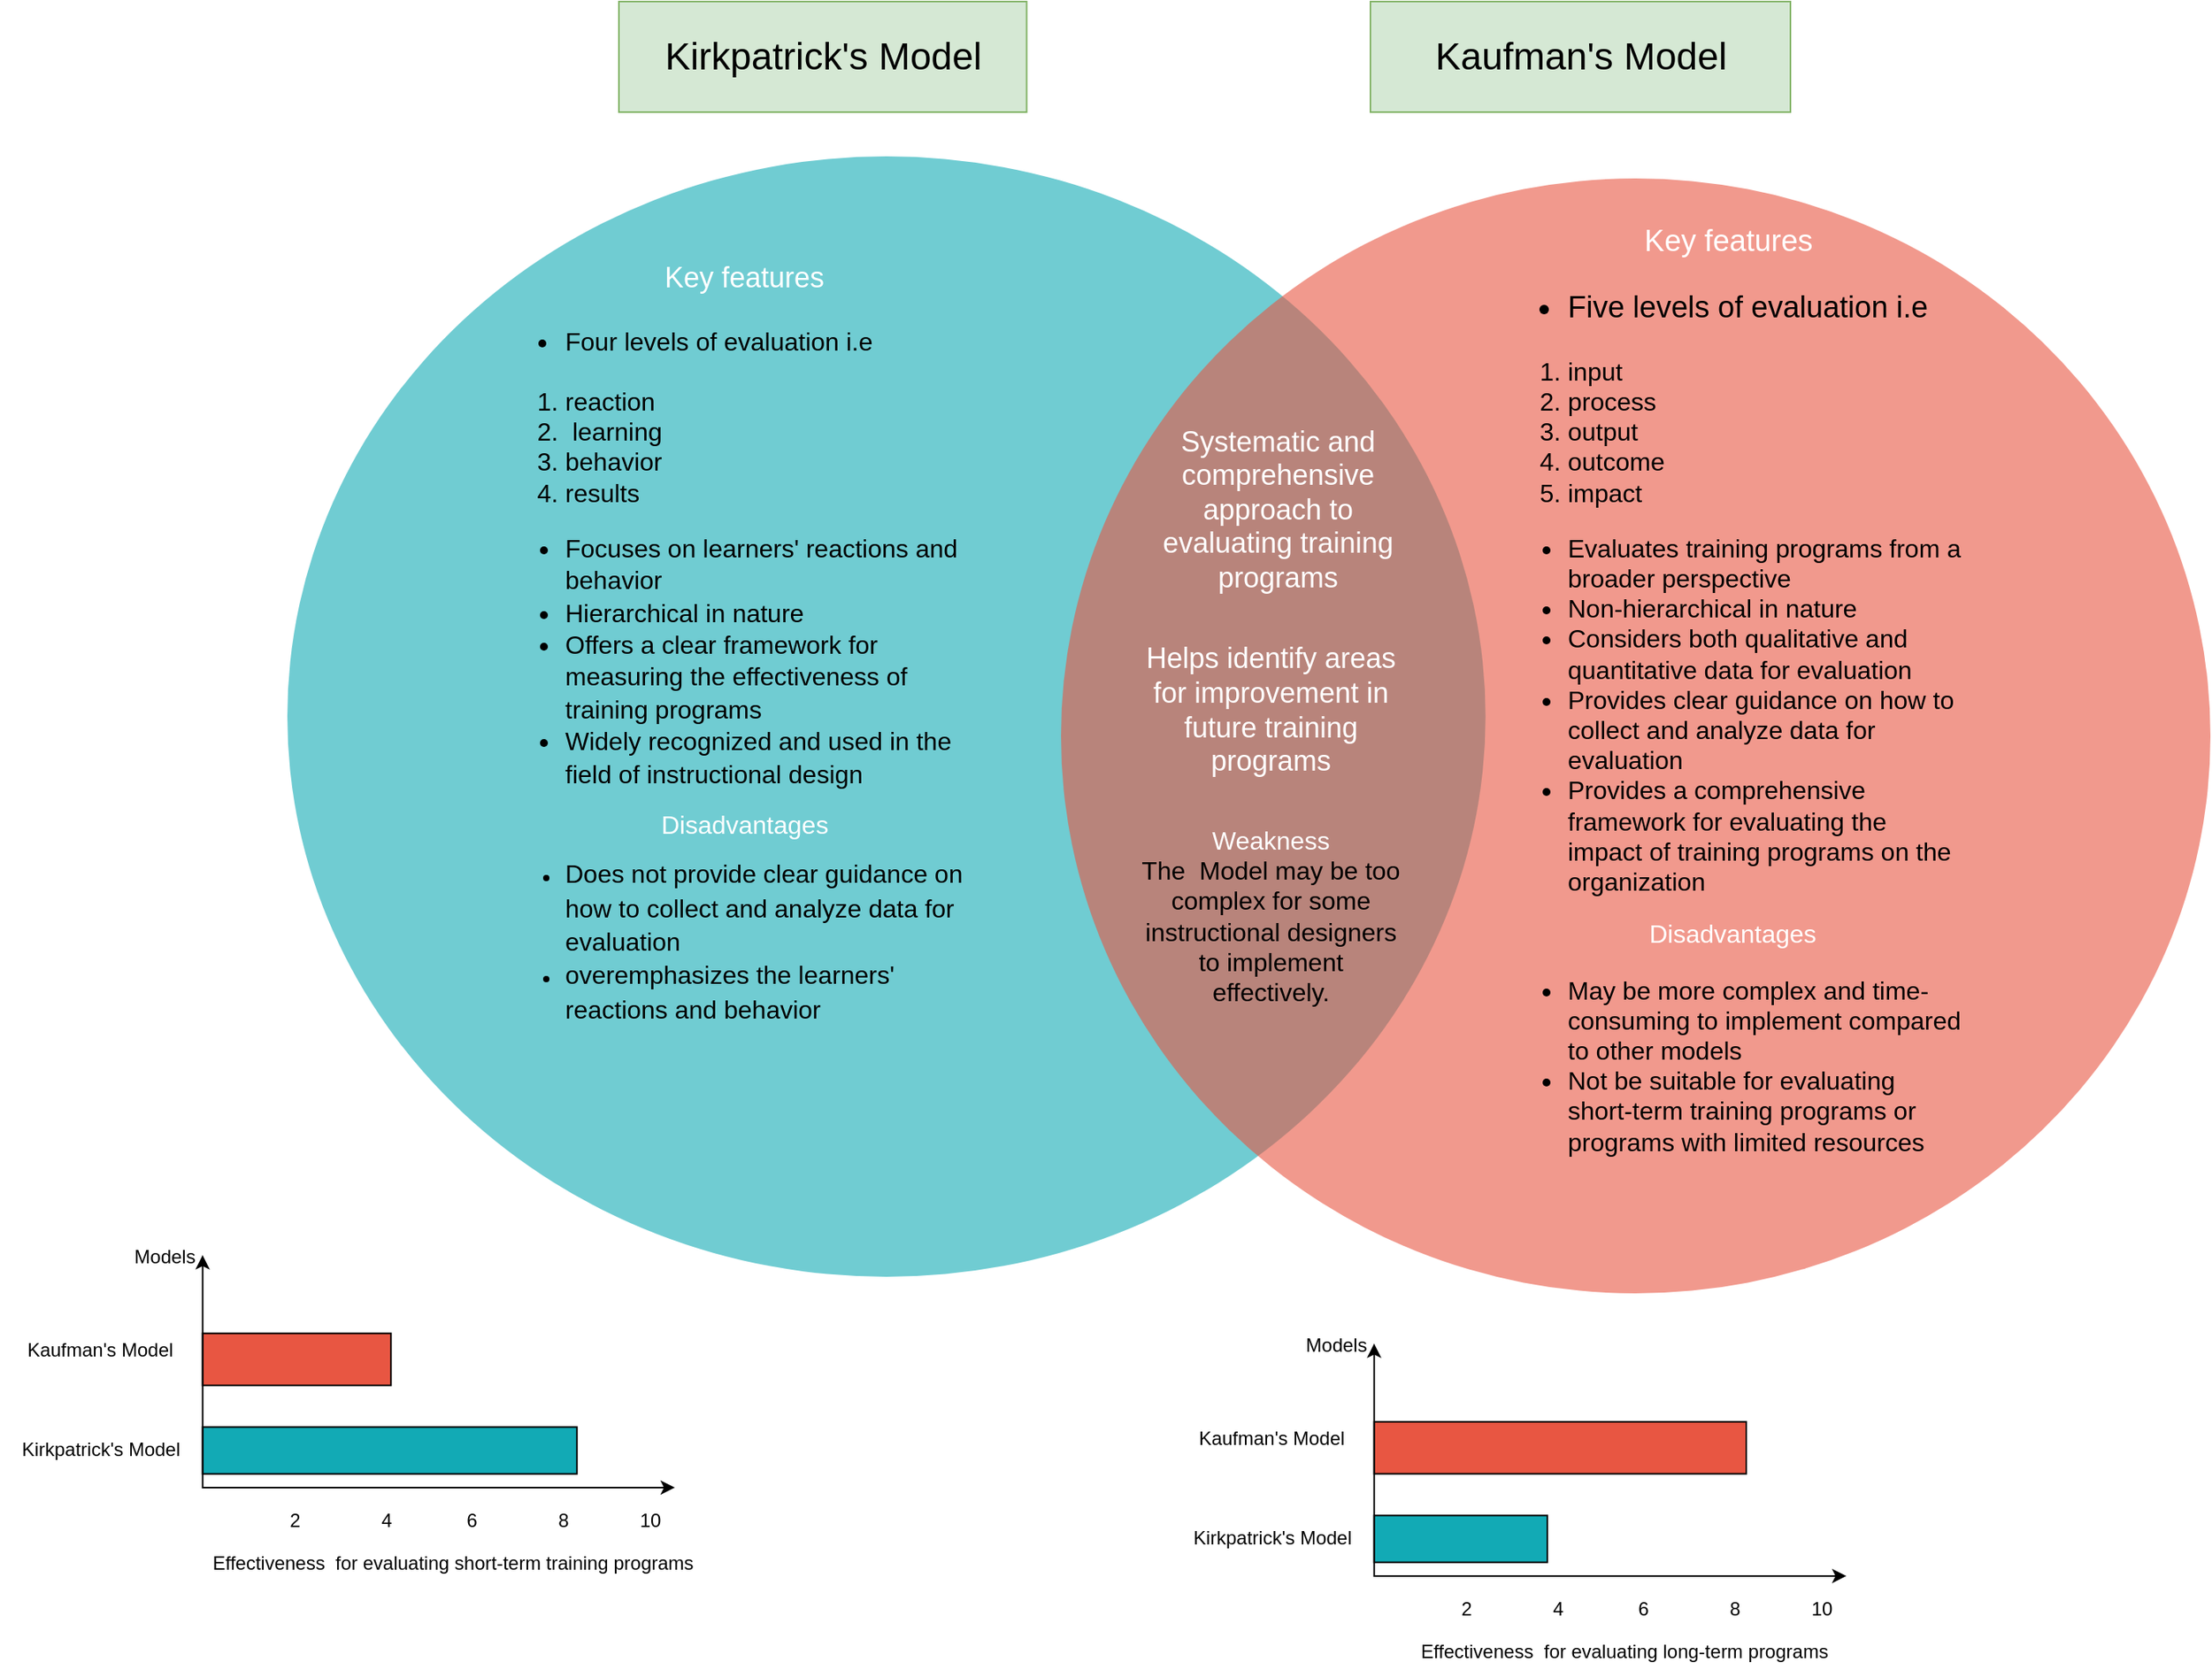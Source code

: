 <mxfile version="21.2.1" type="github">
  <diagram id="3228e29e-7158-1315-38df-8450db1d8a1d" name="Page-1">
    <mxGraphModel dx="1563" dy="1778" grid="1" gridSize="14" guides="1" tooltips="1" connect="1" arrows="1" fold="1" page="1" pageScale="1" pageWidth="1654" pageHeight="1169" background="none" math="0" shadow="0">
      <root>
        <mxCell id="0" />
        <mxCell id="1" parent="0" />
        <mxCell id="z1O3cj24Ql7O2J-AdU1y-21553" value="" style="group" vertex="1" connectable="0" parent="1">
          <mxGeometry x="196" y="-378" width="1400" height="1055.13" as="geometry" />
        </mxCell>
        <mxCell id="21532" value="" style="ellipse;fillColor=#12AAB5;opacity=60;strokeColor=none;html=1;fontColor=#FFFFFF;" parent="z1O3cj24Ql7O2J-AdU1y-21553" vertex="1">
          <mxGeometry x="182" y="98" width="758.88" height="709.5" as="geometry" />
        </mxCell>
        <mxCell id="i4v5j4wVxbiltlU2zRLH-21546" value="" style="group" parent="z1O3cj24Ql7O2J-AdU1y-21553" vertex="1" connectable="0">
          <mxGeometry x="350" y="182" width="1050" height="670" as="geometry" />
        </mxCell>
        <mxCell id="21533" value="" style="ellipse;fillColor=#e85642;opacity=60;strokeColor=none;html=1;fontColor=#FFFFFF;" parent="i4v5j4wVxbiltlU2zRLH-21546" vertex="1">
          <mxGeometry x="322" y="-70" width="728" height="706" as="geometry" />
        </mxCell>
        <mxCell id="i4v5j4wVxbiltlU2zRLH-21541" value="&lt;font style=&quot;font-size: 18px;&quot; color=&quot;#ffffff&quot;&gt;Key features&amp;nbsp;&lt;br&gt;&lt;/font&gt;&lt;div style=&quot;&quot;&gt;&lt;ul style=&quot;font-size: 18px;&quot;&gt;&lt;li style=&quot;text-align: left;&quot;&gt;&lt;span style=&quot;background-color: initial;&quot;&gt;&lt;font style=&quot;font-size: 16px;&quot;&gt;Four levels of evaluation i.e&amp;nbsp;&lt;/font&gt;&lt;/span&gt;&lt;/li&gt;&lt;/ul&gt;&lt;ol style=&quot;font-size: 16px;&quot;&gt;&lt;li style=&quot;text-align: left;&quot;&gt;&lt;span style=&quot;background-color: initial;&quot;&gt;reaction&lt;/span&gt;&lt;/li&gt;&lt;li style=&quot;text-align: left;&quot;&gt;&lt;span style=&quot;background-color: initial;&quot;&gt;&amp;nbsp;learning&lt;/span&gt;&lt;/li&gt;&lt;li style=&quot;text-align: left;&quot;&gt;behavior&lt;/li&gt;&lt;li style=&quot;text-align: left;&quot;&gt;results&lt;/li&gt;&lt;/ol&gt;&lt;ul style=&quot;line-height: 170%;&quot;&gt;&lt;li style=&quot;font-size: 16px; text-align: left;&quot;&gt;&lt;span style=&quot;background-color: initial;&quot;&gt;&lt;font style=&quot;font-size: 16px;&quot;&gt;Focuses on learners&#39; reactions and behavior&lt;/font&gt;&lt;/span&gt;&lt;/li&gt;&lt;li style=&quot;font-size: 16px; text-align: left;&quot;&gt;&lt;span style=&quot;background-color: initial;&quot;&gt;&lt;font style=&quot;font-size: 16px;&quot;&gt;Hierarchical in nature&lt;/font&gt;&lt;/span&gt;&lt;/li&gt;&lt;li style=&quot;font-size: 16px; text-align: left;&quot;&gt;&lt;span style=&quot;background-color: initial;&quot;&gt;&lt;font style=&quot;font-size: 16px;&quot;&gt;Offers a clear framework for measuring the effectiveness of training programs&lt;/font&gt;&lt;/span&gt;&lt;/li&gt;&lt;li style=&quot;font-size: 16px; text-align: left;&quot;&gt;&lt;font style=&quot;&quot;&gt;Widely recognized and used in the field of instructional design&lt;/font&gt;&lt;/li&gt;&lt;/ul&gt;&lt;font style=&quot;background-color: initial;&quot; color=&quot;#ffffff&quot;&gt;&lt;span style=&quot;font-size: 16px;&quot;&gt;Disadvantages&lt;/span&gt;&lt;/font&gt;&lt;span style=&quot;font-size: 16px; background-color: initial;&quot;&gt;&amp;nbsp;&lt;/span&gt;&lt;br&gt;&lt;ul style=&quot;line-height: 170%;&quot;&gt;&lt;/ul&gt;&lt;ul style=&quot;line-height: 170%;&quot;&gt;&lt;li style=&quot;text-align: left;&quot;&gt;&lt;span style=&quot;font-size: 16px; background-color: initial;&quot;&gt;Does not provide clear guidance on how to collect and analyze data for evaluation&lt;/span&gt;&lt;/li&gt;&lt;li style=&quot;text-align: left;&quot;&gt;&lt;span style=&quot;background-color: initial; font-size: 16px;&quot;&gt;overemphasizes the learners&#39; reactions and behavior&lt;/span&gt;&lt;/li&gt;&lt;/ul&gt;&lt;/div&gt;" style="text;strokeColor=none;align=center;fillColor=none;html=1;verticalAlign=middle;whiteSpace=wrap;rounded=0;" parent="i4v5j4wVxbiltlU2zRLH-21546" vertex="1">
          <mxGeometry x="-33" y="42" width="314" height="378" as="geometry" />
        </mxCell>
        <mxCell id="i4v5j4wVxbiltlU2zRLH-21542" value="&lt;font style=&quot;font-size: 19px;&quot; color=&quot;#ffffff&quot;&gt;Key features&amp;nbsp;&lt;br&gt;&lt;/font&gt;&lt;div style=&quot;line-height: 130%;&quot;&gt;&lt;ul style=&quot;font-size: 19px; line-height: 120%;&quot;&gt;&lt;li style=&quot;text-align: left;&quot;&gt;Five levels of evaluation i.e&amp;nbsp;&amp;nbsp;&lt;/li&gt;&lt;/ul&gt;&lt;ol style=&quot;font-size: 16px; line-height: 120%;&quot;&gt;&lt;li style=&quot;text-align: left;&quot;&gt;&lt;span style=&quot;background-color: initial;&quot;&gt;input&lt;/span&gt;&lt;/li&gt;&lt;li style=&quot;text-align: left;&quot;&gt;&lt;span style=&quot;background-color: initial;&quot;&gt;process&lt;/span&gt;&lt;/li&gt;&lt;li style=&quot;text-align: left;&quot;&gt;&lt;span style=&quot;background-color: initial;&quot;&gt;output&lt;/span&gt;&lt;/li&gt;&lt;li style=&quot;text-align: left;&quot;&gt;&lt;span style=&quot;background-color: initial;&quot;&gt;outcome&lt;/span&gt;&lt;/li&gt;&lt;li style=&quot;text-align: left;&quot;&gt;&lt;span style=&quot;background-color: initial;&quot;&gt;impact&lt;/span&gt;&lt;/li&gt;&lt;/ol&gt;&lt;ul style=&quot;font-size: 16px; line-height: 120%;&quot;&gt;&lt;li style=&quot;text-align: left;&quot;&gt;Evaluates training programs from a broader perspective&lt;br&gt;&lt;/li&gt;&lt;li style=&quot;text-align: left;&quot;&gt;Non-hierarchical in nature&lt;br&gt;&lt;/li&gt;&lt;li style=&quot;text-align: left;&quot;&gt;Considers both qualitative and quantitative data for evaluation&lt;/li&gt;&lt;li style=&quot;text-align: left;&quot;&gt;Provides clear guidance on how to collect and analyze data for evaluation&lt;/li&gt;&lt;li style=&quot;text-align: left;&quot;&gt;Provides a comprehensive framework for evaluating the impact of training programs on the organization&lt;br&gt;&lt;/li&gt;&lt;/ul&gt;&lt;span style=&quot;font-size: 16px;&quot;&gt;&lt;font color=&quot;#ffffff&quot;&gt;Disadvantages&lt;/font&gt;&lt;br&gt;&lt;/span&gt;&lt;ul style=&quot;font-size: 16px; line-height: 120%;&quot;&gt;&lt;li style=&quot;text-align: left;&quot;&gt;&lt;span style=&quot;font-size: 16px; background-color: initial;&quot;&gt;May be more complex and time-consuming to implement compared to other models&lt;/span&gt;&lt;/li&gt;&lt;li style=&quot;text-align: left;&quot;&gt;&lt;span style=&quot;font-size: 16px; background-color: initial;&quot;&gt;Not be suitable for evaluating short-term training programs or programs with limited resources&lt;br&gt;&lt;/span&gt;&lt;/li&gt;&lt;div&gt;&lt;br&gt;&lt;/div&gt;&lt;li style=&quot;text-align: left; border: 0px solid rgb(217, 217, 227); box-sizing: border-box; --tw-border-spacing-x:0; --tw-border-spacing-y:0; --tw-translate-x:0; --tw-translate-y:0; --tw-rotate:0; --tw-skew-x:0; --tw-skew-y:0; --tw-scale-x:1; --tw-scale-y:1; --tw-pan-x: ; --tw-pan-y: ; --tw-pinch-zoom: ; --tw-scroll-snap-strictness:proximity; --tw-ordinal: ; --tw-slashed-zero: ; --tw-numeric-figure: ; --tw-numeric-spacing: ; --tw-numeric-fraction: ; --tw-ring-inset: ; --tw-ring-offset-width:0px; --tw-ring-offset-color:#fff; --tw-ring-color:rgba(59,130,246,0.5); --tw-ring-offset-shadow:0 0 transparent; --tw-ring-shadow:0 0 transparent; --tw-shadow:0 0 transparent; --tw-shadow-colored:0 0 transparent; --tw-blur: ; --tw-brightness: ; --tw-contrast: ; --tw-grayscale: ; --tw-hue-rotate: ; --tw-invert: ; --tw-saturate: ; --tw-sepia: ; --tw-drop-shadow: ; --tw-backdrop-blur: ; --tw-backdrop-brightness: ; --tw-backdrop-contrast: ; --tw-backdrop-grayscale: ; --tw-backdrop-hue-rotate: ; --tw-backdrop-invert: ; --tw-backdrop-opacity: ; --tw-backdrop-saturate: ; --tw-backdrop-sepia: ; margin: 0px; padding-left: 0.375em; display: block; position: relative;&quot;&gt;&lt;br&gt;&lt;/li&gt;&lt;div style=&quot;text-align: left;&quot;&gt;&lt;br&gt;&lt;/div&gt;&lt;/ul&gt;&lt;div style=&quot;font-size: 16px;&quot;&gt;&lt;br&gt;&lt;/div&gt;&lt;div style=&quot;font-size: 16px; line-height: 130%;&quot;&gt;&lt;font color=&quot;#ffffff&quot;&gt;&lt;br&gt;&lt;/font&gt;&lt;/div&gt;&lt;/div&gt;" style="text;strokeColor=none;align=center;fillColor=none;html=1;verticalAlign=middle;whiteSpace=wrap;rounded=0;" parent="i4v5j4wVxbiltlU2zRLH-21546" vertex="1">
          <mxGeometry x="602" y="98" width="291" height="422" as="geometry" />
        </mxCell>
        <mxCell id="i4v5j4wVxbiltlU2zRLH-21543" value="&lt;div style=&quot;&quot;&gt;&lt;span style=&quot;font-size: 18px; background-color: initial;&quot;&gt;&lt;font color=&quot;#ffffff&quot;&gt;Systematic and comprehensive approach to evaluating training programs&lt;/font&gt;&lt;/span&gt;&lt;/div&gt;" style="text;strokeColor=none;align=center;fillColor=none;html=1;verticalAlign=middle;whiteSpace=wrap;rounded=0;" parent="i4v5j4wVxbiltlU2zRLH-21546" vertex="1">
          <mxGeometry x="371" y="70" width="177" height="140" as="geometry" />
        </mxCell>
        <mxCell id="i4v5j4wVxbiltlU2zRLH-21547" value="&lt;font color=&quot;#ffffff&quot; style=&quot;font-size: 18px;&quot;&gt;Helps identify areas for improvement in future training programs&lt;/font&gt;" style="text;strokeColor=none;align=center;fillColor=none;html=1;verticalAlign=middle;whiteSpace=wrap;rounded=0;" parent="i4v5j4wVxbiltlU2zRLH-21546" vertex="1">
          <mxGeometry x="365" y="182" width="180" height="170" as="geometry" />
        </mxCell>
        <mxCell id="i4v5j4wVxbiltlU2zRLH-21571" value="&lt;div style=&quot;border-color: var(--border-color); font-size: 16px;&quot;&gt;&lt;font style=&quot;border-color: var(--border-color);&quot; color=&quot;#ffffff&quot;&gt;Weakness&lt;/font&gt;&lt;/div&gt;&lt;div style=&quot;border-color: var(--border-color); font-size: 16px;&quot;&gt;&lt;span style=&quot;background-color: initial;&quot;&gt;The&amp;nbsp; Model may be too complex for some instructional designers to implement effectively.&lt;/span&gt;&lt;/div&gt;" style="text;strokeColor=none;align=center;fillColor=none;html=1;verticalAlign=middle;whiteSpace=wrap;rounded=0;" parent="i4v5j4wVxbiltlU2zRLH-21546" vertex="1">
          <mxGeometry x="371" y="352" width="168" height="90" as="geometry" />
        </mxCell>
        <mxCell id="21534" value="Kirkpatrick&#39;s Model" style="text;fontSize=24;align=center;verticalAlign=middle;html=1;fillColor=#d5e8d4;strokeColor=#82b366;" parent="z1O3cj24Ql7O2J-AdU1y-21553" vertex="1">
          <mxGeometry x="392" width="258.25" height="70" as="geometry" />
        </mxCell>
        <mxCell id="21535" value=" Kaufman&#39;s Model" style="text;fontSize=24;align=center;verticalAlign=middle;html=1;fillColor=#d5e8d4;strokeColor=#82b366;" parent="z1O3cj24Ql7O2J-AdU1y-21553" vertex="1">
          <mxGeometry x="868" width="266" height="70" as="geometry" />
        </mxCell>
        <mxCell id="z1O3cj24Ql7O2J-AdU1y-21537" value="" style="group" vertex="1" connectable="0" parent="z1O3cj24Ql7O2J-AdU1y-21553">
          <mxGeometry y="784" width="476" height="215.13" as="geometry" />
        </mxCell>
        <mxCell id="i4v5j4wVxbiltlU2zRLH-21558" value="Effectiveness&amp;nbsp; for evaluating short-term training programs" style="text;strokeColor=none;align=center;fillColor=none;html=1;verticalAlign=middle;whiteSpace=wrap;rounded=0;container=0;" parent="z1O3cj24Ql7O2J-AdU1y-21537" vertex="1">
          <mxGeometry x="98" y="194.11" width="378" height="21.02" as="geometry" />
        </mxCell>
        <mxCell id="i4v5j4wVxbiltlU2zRLH-21569" value="10" style="text;strokeColor=none;align=center;fillColor=none;html=1;verticalAlign=middle;whiteSpace=wrap;rounded=0;container=0;" parent="z1O3cj24Ql7O2J-AdU1y-21537" vertex="1">
          <mxGeometry x="386.056" y="162.324" width="51.944" height="31.783" as="geometry" />
        </mxCell>
        <mxCell id="i4v5j4wVxbiltlU2zRLH-21556" value="Kaufman&#39;s Model" style="text;strokeColor=none;align=center;fillColor=none;html=1;verticalAlign=middle;whiteSpace=wrap;rounded=0;container=0;" parent="z1O3cj24Ql7O2J-AdU1y-21537" vertex="1">
          <mxGeometry x="12.466" y="59.33" width="103.269" height="21.022" as="geometry" />
        </mxCell>
        <mxCell id="i4v5j4wVxbiltlU2zRLH-21559" value="Kirkpatrick&#39;s Model" style="text;strokeColor=none;align=center;fillColor=none;html=1;verticalAlign=middle;whiteSpace=wrap;rounded=0;container=0;" parent="z1O3cj24Ql7O2J-AdU1y-21537" vertex="1">
          <mxGeometry y="122.976" width="128.196" height="21.022" as="geometry" />
        </mxCell>
        <mxCell id="i4v5j4wVxbiltlU2zRLH-21565" value="2" style="text;strokeColor=none;align=center;fillColor=none;html=1;verticalAlign=middle;whiteSpace=wrap;rounded=0;container=0;" parent="z1O3cj24Ql7O2J-AdU1y-21537" vertex="1">
          <mxGeometry x="158.284" y="162.327" width="58.151" height="31.783" as="geometry" />
        </mxCell>
        <mxCell id="i4v5j4wVxbiltlU2zRLH-21566" value="4" style="text;strokeColor=none;align=center;fillColor=none;html=1;verticalAlign=middle;whiteSpace=wrap;rounded=0;container=0;" parent="z1O3cj24Ql7O2J-AdU1y-21537" vertex="1">
          <mxGeometry x="216.438" y="162.327" width="58.151" height="31.783" as="geometry" />
        </mxCell>
        <mxCell id="i4v5j4wVxbiltlU2zRLH-21567" value="6" style="text;strokeColor=none;align=center;fillColor=none;html=1;verticalAlign=middle;whiteSpace=wrap;rounded=0;container=0;" parent="z1O3cj24Ql7O2J-AdU1y-21537" vertex="1">
          <mxGeometry x="269.755" y="162.327" width="58.151" height="31.783" as="geometry" />
        </mxCell>
        <mxCell id="i4v5j4wVxbiltlU2zRLH-21568" value="8" style="text;strokeColor=none;align=center;fillColor=none;html=1;verticalAlign=middle;whiteSpace=wrap;rounded=0;container=0;" parent="z1O3cj24Ql7O2J-AdU1y-21537" vertex="1">
          <mxGeometry x="327.907" y="162.327" width="58.151" height="31.783" as="geometry" />
        </mxCell>
        <mxCell id="i4v5j4wVxbiltlU2zRLH-21550" value="" style="rounded=0;whiteSpace=wrap;html=1;fillColor=#E85642;container=0;" parent="z1O3cj24Ql7O2J-AdU1y-21537" vertex="1">
          <mxGeometry x="128.341" y="59.329" width="119.297" height="32.938" as="geometry" />
        </mxCell>
        <mxCell id="i4v5j4wVxbiltlU2zRLH-21551" value="" style="rounded=0;whiteSpace=wrap;html=1;fillColor=#12AAB5;container=0;" parent="z1O3cj24Ql7O2J-AdU1y-21537" vertex="1">
          <mxGeometry x="128.341" y="118.658" width="237.053" height="29.664" as="geometry" />
        </mxCell>
        <mxCell id="i4v5j4wVxbiltlU2zRLH-21553" value="" style="endArrow=classic;startArrow=classic;html=1;rounded=0;" parent="z1O3cj24Ql7O2J-AdU1y-21537" edge="1">
          <mxGeometry width="50" height="50" relative="1" as="geometry">
            <mxPoint x="427.466" y="156.965" as="sourcePoint" />
            <mxPoint x="128.342" y="9.81" as="targetPoint" />
            <Array as="points">
              <mxPoint x="128.342" y="156.965" />
            </Array>
          </mxGeometry>
        </mxCell>
        <mxCell id="i4v5j4wVxbiltlU2zRLH-21557" value="Models" style="text;strokeColor=none;align=center;fillColor=none;html=1;verticalAlign=middle;whiteSpace=wrap;rounded=0;container=0;" parent="z1O3cj24Ql7O2J-AdU1y-21537" vertex="1">
          <mxGeometry x="78.488" width="53.415" height="21.022" as="geometry" />
        </mxCell>
        <mxCell id="z1O3cj24Ql7O2J-AdU1y-21538" value="" style="group" vertex="1" connectable="0" parent="z1O3cj24Ql7O2J-AdU1y-21553">
          <mxGeometry x="742" y="840" width="476" height="215.13" as="geometry" />
        </mxCell>
        <mxCell id="z1O3cj24Ql7O2J-AdU1y-21539" value="Effectiveness&amp;nbsp;&amp;nbsp;for evaluating long-term programs" style="text;strokeColor=none;align=center;fillColor=none;html=1;verticalAlign=middle;whiteSpace=wrap;rounded=0;container=0;" vertex="1" parent="z1O3cj24Ql7O2J-AdU1y-21538">
          <mxGeometry x="98" y="194.11" width="378" height="21.02" as="geometry" />
        </mxCell>
        <mxCell id="z1O3cj24Ql7O2J-AdU1y-21540" value="10" style="text;strokeColor=none;align=center;fillColor=none;html=1;verticalAlign=middle;whiteSpace=wrap;rounded=0;container=0;" vertex="1" parent="z1O3cj24Ql7O2J-AdU1y-21538">
          <mxGeometry x="386.056" y="162.324" width="51.944" height="31.783" as="geometry" />
        </mxCell>
        <mxCell id="z1O3cj24Ql7O2J-AdU1y-21541" value="Kaufman&#39;s Model" style="text;strokeColor=none;align=center;fillColor=none;html=1;verticalAlign=middle;whiteSpace=wrap;rounded=0;container=0;" vertex="1" parent="z1O3cj24Ql7O2J-AdU1y-21538">
          <mxGeometry x="12.466" y="59.33" width="103.269" height="21.022" as="geometry" />
        </mxCell>
        <mxCell id="z1O3cj24Ql7O2J-AdU1y-21542" value="Kirkpatrick&#39;s Model" style="text;strokeColor=none;align=center;fillColor=none;html=1;verticalAlign=middle;whiteSpace=wrap;rounded=0;container=0;" vertex="1" parent="z1O3cj24Ql7O2J-AdU1y-21538">
          <mxGeometry y="122.976" width="128.196" height="21.022" as="geometry" />
        </mxCell>
        <mxCell id="z1O3cj24Ql7O2J-AdU1y-21543" value="2" style="text;strokeColor=none;align=center;fillColor=none;html=1;verticalAlign=middle;whiteSpace=wrap;rounded=0;container=0;" vertex="1" parent="z1O3cj24Ql7O2J-AdU1y-21538">
          <mxGeometry x="158.284" y="162.327" width="58.151" height="31.783" as="geometry" />
        </mxCell>
        <mxCell id="z1O3cj24Ql7O2J-AdU1y-21544" value="4" style="text;strokeColor=none;align=center;fillColor=none;html=1;verticalAlign=middle;whiteSpace=wrap;rounded=0;container=0;" vertex="1" parent="z1O3cj24Ql7O2J-AdU1y-21538">
          <mxGeometry x="216.438" y="162.327" width="58.151" height="31.783" as="geometry" />
        </mxCell>
        <mxCell id="z1O3cj24Ql7O2J-AdU1y-21545" value="6" style="text;strokeColor=none;align=center;fillColor=none;html=1;verticalAlign=middle;whiteSpace=wrap;rounded=0;container=0;" vertex="1" parent="z1O3cj24Ql7O2J-AdU1y-21538">
          <mxGeometry x="269.755" y="162.327" width="58.151" height="31.783" as="geometry" />
        </mxCell>
        <mxCell id="z1O3cj24Ql7O2J-AdU1y-21546" value="8" style="text;strokeColor=none;align=center;fillColor=none;html=1;verticalAlign=middle;whiteSpace=wrap;rounded=0;container=0;" vertex="1" parent="z1O3cj24Ql7O2J-AdU1y-21538">
          <mxGeometry x="327.907" y="162.327" width="58.151" height="31.783" as="geometry" />
        </mxCell>
        <mxCell id="z1O3cj24Ql7O2J-AdU1y-21547" value="" style="rounded=0;whiteSpace=wrap;html=1;fillColor=#E85642;container=0;" vertex="1" parent="z1O3cj24Ql7O2J-AdU1y-21538">
          <mxGeometry x="128.34" y="59.33" width="235.66" height="32.94" as="geometry" />
        </mxCell>
        <mxCell id="z1O3cj24Ql7O2J-AdU1y-21548" value="" style="rounded=0;whiteSpace=wrap;html=1;fillColor=#12AAB5;container=0;" vertex="1" parent="z1O3cj24Ql7O2J-AdU1y-21538">
          <mxGeometry x="128.34" y="118.66" width="109.66" height="29.66" as="geometry" />
        </mxCell>
        <mxCell id="z1O3cj24Ql7O2J-AdU1y-21549" value="" style="endArrow=classic;startArrow=classic;html=1;rounded=0;" edge="1" parent="z1O3cj24Ql7O2J-AdU1y-21538">
          <mxGeometry width="50" height="50" relative="1" as="geometry">
            <mxPoint x="427.466" y="156.965" as="sourcePoint" />
            <mxPoint x="128.342" y="9.81" as="targetPoint" />
            <Array as="points">
              <mxPoint x="128.342" y="156.965" />
            </Array>
          </mxGeometry>
        </mxCell>
        <mxCell id="z1O3cj24Ql7O2J-AdU1y-21550" value="Models" style="text;strokeColor=none;align=center;fillColor=none;html=1;verticalAlign=middle;whiteSpace=wrap;rounded=0;container=0;" vertex="1" parent="z1O3cj24Ql7O2J-AdU1y-21538">
          <mxGeometry x="78.488" width="53.415" height="21.022" as="geometry" />
        </mxCell>
      </root>
    </mxGraphModel>
  </diagram>
</mxfile>
